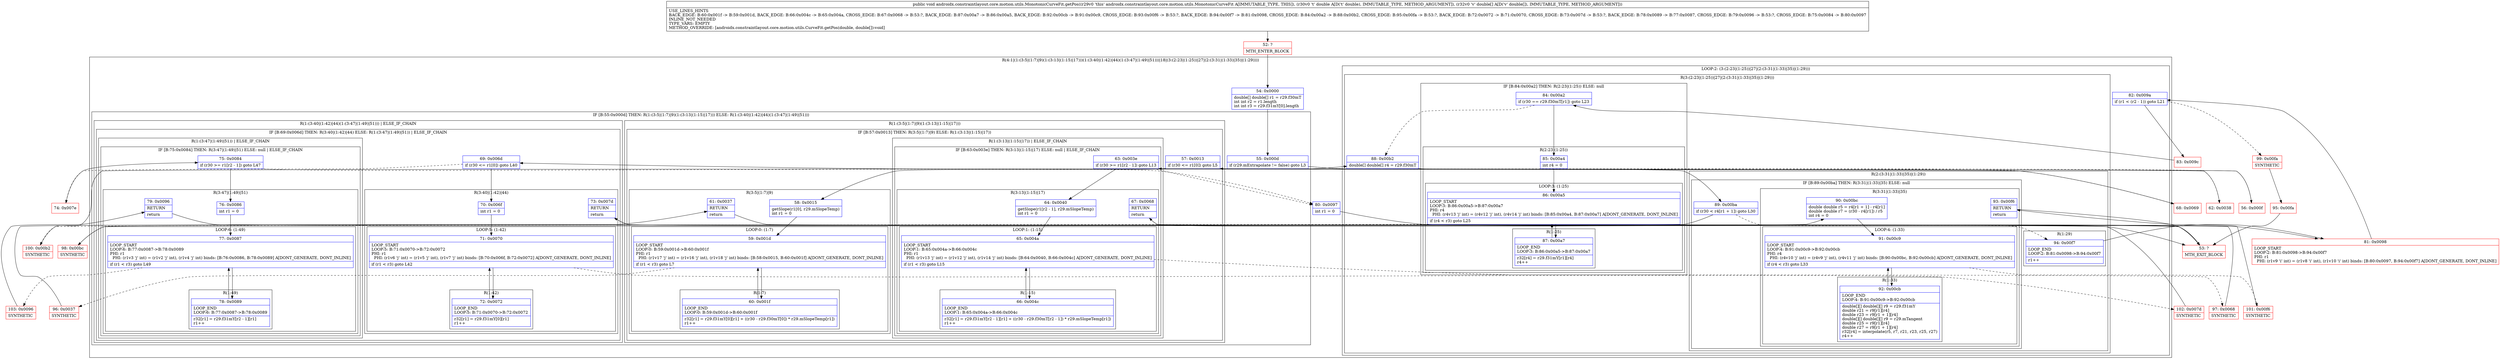 digraph "CFG forandroidx.constraintlayout.core.motion.utils.MonotonicCurveFit.getPos(D[D)V" {
subgraph cluster_Region_1852026728 {
label = "R(4:1|(1:(3:5|(1:7)|9)(1:(3:13|(1:15)|17)))(1:(3:40|(1:42)|44)(1:(3:47|(1:49)|51)))|18|(3:(2:23|(1:25))|27|(2:(3:31|(1:33)|35)|(1:29))))";
node [shape=record,color=blue];
Node_54 [shape=record,label="{54\:\ 0x0000|double[] double[] r1 = r29.f30mT\lint int r2 = r1.length\lint int r3 = r29.f31mY[0].length\l}"];
subgraph cluster_IfRegion_1273234902 {
label = "IF [B:55:0x000d] THEN: R(1:(3:5|(1:7)|9)(1:(3:13|(1:15)|17))) ELSE: R(1:(3:40|(1:42)|44)(1:(3:47|(1:49)|51)))";
node [shape=record,color=blue];
Node_55 [shape=record,label="{55\:\ 0x000d|if (r29.mExtrapolate != false) goto L3\l}"];
subgraph cluster_Region_227993067 {
label = "R(1:(3:5|(1:7)|9)(1:(3:13|(1:15)|17)))";
node [shape=record,color=blue];
subgraph cluster_IfRegion_986884862 {
label = "IF [B:57:0x0013] THEN: R(3:5|(1:7)|9) ELSE: R(1:(3:13|(1:15)|17))";
node [shape=record,color=blue];
Node_57 [shape=record,label="{57\:\ 0x0013|if (r30 \<= r1[0]) goto L5\l}"];
subgraph cluster_Region_1852067722 {
label = "R(3:5|(1:7)|9)";
node [shape=record,color=blue];
Node_58 [shape=record,label="{58\:\ 0x0015|getSlope(r1[0], r29.mSlopeTemp)\lint r1 = 0\l}"];
subgraph cluster_LoopRegion_452104925 {
label = "LOOP:0: (1:7)";
node [shape=record,color=blue];
Node_59 [shape=record,label="{59\:\ 0x001d|LOOP_START\lLOOP:0: B:59:0x001d\-\>B:60:0x001f\lPHI: r1 \l  PHI: (r1v17 'j' int) = (r1v16 'j' int), (r1v18 'j' int) binds: [B:58:0x0015, B:60:0x001f] A[DONT_GENERATE, DONT_INLINE]\l|if (r1 \< r3) goto L7\l}"];
subgraph cluster_Region_1581827946 {
label = "R(1:7)";
node [shape=record,color=blue];
Node_60 [shape=record,label="{60\:\ 0x001f|LOOP_END\lLOOP:0: B:59:0x001d\-\>B:60:0x001f\l|r32[r1] = r29.f31mY[0][r1] + ((r30 \- r29.f30mT[0]) * r29.mSlopeTemp[r1])\lr1++\l}"];
}
}
Node_61 [shape=record,label="{61\:\ 0x0037|RETURN\l|return\l}"];
}
subgraph cluster_Region_1972016689 {
label = "R(1:(3:13|(1:15)|17)) | ELSE_IF_CHAIN\l";
node [shape=record,color=blue];
subgraph cluster_IfRegion_1254384467 {
label = "IF [B:63:0x003e] THEN: R(3:13|(1:15)|17) ELSE: null | ELSE_IF_CHAIN\l";
node [shape=record,color=blue];
Node_63 [shape=record,label="{63\:\ 0x003e|if (r30 \>= r1[r2 \- 1]) goto L13\l}"];
subgraph cluster_Region_967806348 {
label = "R(3:13|(1:15)|17)";
node [shape=record,color=blue];
Node_64 [shape=record,label="{64\:\ 0x0040|getSlope(r1[r2 \- 1], r29.mSlopeTemp)\lint r1 = 0\l}"];
subgraph cluster_LoopRegion_442576023 {
label = "LOOP:1: (1:15)";
node [shape=record,color=blue];
Node_65 [shape=record,label="{65\:\ 0x004a|LOOP_START\lLOOP:1: B:65:0x004a\-\>B:66:0x004c\lPHI: r1 \l  PHI: (r1v13 'j' int) = (r1v12 'j' int), (r1v14 'j' int) binds: [B:64:0x0040, B:66:0x004c] A[DONT_GENERATE, DONT_INLINE]\l|if (r1 \< r3) goto L15\l}"];
subgraph cluster_Region_870743738 {
label = "R(1:15)";
node [shape=record,color=blue];
Node_66 [shape=record,label="{66\:\ 0x004c|LOOP_END\lLOOP:1: B:65:0x004a\-\>B:66:0x004c\l|r32[r1] = r29.f31mY[r2 \- 1][r1] + ((r30 \- r29.f30mT[r2 \- 1]) * r29.mSlopeTemp[r1])\lr1++\l}"];
}
}
Node_67 [shape=record,label="{67\:\ 0x0068|RETURN\l|return\l}"];
}
}
}
}
}
subgraph cluster_Region_803430473 {
label = "R(1:(3:40|(1:42)|44)(1:(3:47|(1:49)|51))) | ELSE_IF_CHAIN\l";
node [shape=record,color=blue];
subgraph cluster_IfRegion_369444125 {
label = "IF [B:69:0x006d] THEN: R(3:40|(1:42)|44) ELSE: R(1:(3:47|(1:49)|51)) | ELSE_IF_CHAIN\l";
node [shape=record,color=blue];
Node_69 [shape=record,label="{69\:\ 0x006d|if (r30 \<= r1[0]) goto L40\l}"];
subgraph cluster_Region_1857136776 {
label = "R(3:40|(1:42)|44)";
node [shape=record,color=blue];
Node_70 [shape=record,label="{70\:\ 0x006f|int r1 = 0\l}"];
subgraph cluster_LoopRegion_1858114562 {
label = "LOOP:5: (1:42)";
node [shape=record,color=blue];
Node_71 [shape=record,label="{71\:\ 0x0070|LOOP_START\lLOOP:5: B:71:0x0070\-\>B:72:0x0072\lPHI: r1 \l  PHI: (r1v6 'j' int) = (r1v5 'j' int), (r1v7 'j' int) binds: [B:70:0x006f, B:72:0x0072] A[DONT_GENERATE, DONT_INLINE]\l|if (r1 \< r3) goto L42\l}"];
subgraph cluster_Region_53375627 {
label = "R(1:42)";
node [shape=record,color=blue];
Node_72 [shape=record,label="{72\:\ 0x0072|LOOP_END\lLOOP:5: B:71:0x0070\-\>B:72:0x0072\l|r32[r1] = r29.f31mY[0][r1]\lr1++\l}"];
}
}
Node_73 [shape=record,label="{73\:\ 0x007d|RETURN\l|return\l}"];
}
subgraph cluster_Region_1153571542 {
label = "R(1:(3:47|(1:49)|51)) | ELSE_IF_CHAIN\l";
node [shape=record,color=blue];
subgraph cluster_IfRegion_1523667016 {
label = "IF [B:75:0x0084] THEN: R(3:47|(1:49)|51) ELSE: null | ELSE_IF_CHAIN\l";
node [shape=record,color=blue];
Node_75 [shape=record,label="{75\:\ 0x0084|if (r30 \>= r1[r2 \- 1]) goto L47\l}"];
subgraph cluster_Region_1564820103 {
label = "R(3:47|(1:49)|51)";
node [shape=record,color=blue];
Node_76 [shape=record,label="{76\:\ 0x0086|int r1 = 0\l}"];
subgraph cluster_LoopRegion_716385921 {
label = "LOOP:6: (1:49)";
node [shape=record,color=blue];
Node_77 [shape=record,label="{77\:\ 0x0087|LOOP_START\lLOOP:6: B:77:0x0087\-\>B:78:0x0089\lPHI: r1 \l  PHI: (r1v3 'j' int) = (r1v2 'j' int), (r1v4 'j' int) binds: [B:76:0x0086, B:78:0x0089] A[DONT_GENERATE, DONT_INLINE]\l|if (r1 \< r3) goto L49\l}"];
subgraph cluster_Region_1994409639 {
label = "R(1:49)";
node [shape=record,color=blue];
Node_78 [shape=record,label="{78\:\ 0x0089|LOOP_END\lLOOP:6: B:77:0x0087\-\>B:78:0x0089\l|r32[r1] = r29.f31mY[r2 \- 1][r1]\lr1++\l}"];
}
}
Node_79 [shape=record,label="{79\:\ 0x0096|RETURN\l|return\l}"];
}
}
}
}
}
}
Node_80 [shape=record,label="{80\:\ 0x0097|int r1 = 0\l}"];
subgraph cluster_LoopRegion_1248970955 {
label = "LOOP:2: (3:(2:23|(1:25))|27|(2:(3:31|(1:33)|35)|(1:29)))";
node [shape=record,color=blue];
Node_82 [shape=record,label="{82\:\ 0x009a|if (r1 \< (r2 \- 1)) goto L21\l}"];
subgraph cluster_Region_1427285308 {
label = "R(3:(2:23|(1:25))|27|(2:(3:31|(1:33)|35)|(1:29)))";
node [shape=record,color=blue];
subgraph cluster_IfRegion_1049262254 {
label = "IF [B:84:0x00a2] THEN: R(2:23|(1:25)) ELSE: null";
node [shape=record,color=blue];
Node_84 [shape=record,label="{84\:\ 0x00a2|if (r30 == r29.f30mT[r1]) goto L23\l}"];
subgraph cluster_Region_1326886930 {
label = "R(2:23|(1:25))";
node [shape=record,color=blue];
Node_85 [shape=record,label="{85\:\ 0x00a4|int r4 = 0\l}"];
subgraph cluster_LoopRegion_609822064 {
label = "LOOP:3: (1:25)";
node [shape=record,color=blue];
Node_86 [shape=record,label="{86\:\ 0x00a5|LOOP_START\lLOOP:3: B:86:0x00a5\-\>B:87:0x00a7\lPHI: r4 \l  PHI: (r4v13 'j' int) = (r4v12 'j' int), (r4v14 'j' int) binds: [B:85:0x00a4, B:87:0x00a7] A[DONT_GENERATE, DONT_INLINE]\l|if (r4 \< r3) goto L25\l}"];
subgraph cluster_Region_1570529823 {
label = "R(1:25)";
node [shape=record,color=blue];
Node_87 [shape=record,label="{87\:\ 0x00a7|LOOP_END\lLOOP:3: B:86:0x00a5\-\>B:87:0x00a7\l|r32[r4] = r29.f31mY[r1][r4]\lr4++\l}"];
}
}
}
}
Node_88 [shape=record,label="{88\:\ 0x00b2|double[] double[] r4 = r29.f30mT\l}"];
subgraph cluster_Region_2126579224 {
label = "R(2:(3:31|(1:33)|35)|(1:29))";
node [shape=record,color=blue];
subgraph cluster_IfRegion_769059085 {
label = "IF [B:89:0x00ba] THEN: R(3:31|(1:33)|35) ELSE: null";
node [shape=record,color=blue];
Node_89 [shape=record,label="{89\:\ 0x00ba|if (r30 \< r4[r1 + 1]) goto L30\l}"];
subgraph cluster_Region_109246907 {
label = "R(3:31|(1:33)|35)";
node [shape=record,color=blue];
Node_90 [shape=record,label="{90\:\ 0x00bc|double double r5 = r4[r1 + 1] \- r4[r1]\ldouble double r7 = (r30 \- r4[r1]) \/ r5\lint r4 = 0\l}"];
subgraph cluster_LoopRegion_936358136 {
label = "LOOP:4: (1:33)";
node [shape=record,color=blue];
Node_91 [shape=record,label="{91\:\ 0x00c9|LOOP_START\lLOOP:4: B:91:0x00c9\-\>B:92:0x00cb\lPHI: r4 \l  PHI: (r4v10 'j' int) = (r4v9 'j' int), (r4v11 'j' int) binds: [B:90:0x00bc, B:92:0x00cb] A[DONT_GENERATE, DONT_INLINE]\l|if (r4 \< r3) goto L33\l}"];
subgraph cluster_Region_1805696717 {
label = "R(1:33)";
node [shape=record,color=blue];
Node_92 [shape=record,label="{92\:\ 0x00cb|LOOP_END\lLOOP:4: B:91:0x00c9\-\>B:92:0x00cb\l|double[][] double[][] r9 = r29.f31mY\ldouble r21 = r9[r1][r4]\ldouble r23 = r9[r1 + 1][r4]\ldouble[][] double[][] r9 = r29.mTangent\ldouble r25 = r9[r1][r4]\ldouble r27 = r9[r1 + 1][r4]\lr32[r4] = interpolate(r5, r7, r21, r23, r25, r27)\lr4++\l}"];
}
}
Node_93 [shape=record,label="{93\:\ 0x00f6|RETURN\l|return\l}"];
}
}
subgraph cluster_Region_1236032102 {
label = "R(1:29)";
node [shape=record,color=blue];
Node_94 [shape=record,label="{94\:\ 0x00f7|LOOP_END\lLOOP:2: B:81:0x0098\-\>B:94:0x00f7\l|r1++\l}"];
}
}
}
}
}
Node_52 [shape=record,color=red,label="{52\:\ ?|MTH_ENTER_BLOCK\l}"];
Node_56 [shape=record,color=red,label="{56\:\ 0x000f}"];
Node_96 [shape=record,color=red,label="{96\:\ 0x0037|SYNTHETIC\l}"];
Node_53 [shape=record,color=red,label="{53\:\ ?|MTH_EXIT_BLOCK\l}"];
Node_62 [shape=record,color=red,label="{62\:\ 0x0038}"];
Node_97 [shape=record,color=red,label="{97\:\ 0x0068|SYNTHETIC\l}"];
Node_81 [shape=record,color=red,label="{81\:\ 0x0098|LOOP_START\lLOOP:2: B:81:0x0098\-\>B:94:0x00f7\lPHI: r1 \l  PHI: (r1v9 'i' int) = (r1v8 'i' int), (r1v10 'i' int) binds: [B:80:0x0097, B:94:0x00f7] A[DONT_GENERATE, DONT_INLINE]\l}"];
Node_83 [shape=record,color=red,label="{83\:\ 0x009c}"];
Node_100 [shape=record,color=red,label="{100\:\ 0x00b2|SYNTHETIC\l}"];
Node_98 [shape=record,color=red,label="{98\:\ 0x00bc|SYNTHETIC\l}"];
Node_101 [shape=record,color=red,label="{101\:\ 0x00f6|SYNTHETIC\l}"];
Node_99 [shape=record,color=red,label="{99\:\ 0x00fa|SYNTHETIC\l}"];
Node_95 [shape=record,color=red,label="{95\:\ 0x00fa}"];
Node_68 [shape=record,color=red,label="{68\:\ 0x0069}"];
Node_102 [shape=record,color=red,label="{102\:\ 0x007d|SYNTHETIC\l}"];
Node_74 [shape=record,color=red,label="{74\:\ 0x007e}"];
Node_103 [shape=record,color=red,label="{103\:\ 0x0096|SYNTHETIC\l}"];
MethodNode[shape=record,label="{public void androidx.constraintlayout.core.motion.utils.MonotonicCurveFit.getPos((r29v0 'this' androidx.constraintlayout.core.motion.utils.MonotonicCurveFit A[IMMUTABLE_TYPE, THIS]), (r30v0 't' double A[D('t' double), IMMUTABLE_TYPE, METHOD_ARGUMENT]), (r32v0 'v' double[] A[D('v' double[]), IMMUTABLE_TYPE, METHOD_ARGUMENT]))  | USE_LINES_HINTS\lBACK_EDGE: B:60:0x001f \-\> B:59:0x001d, BACK_EDGE: B:66:0x004c \-\> B:65:0x004a, CROSS_EDGE: B:67:0x0068 \-\> B:53:?, BACK_EDGE: B:87:0x00a7 \-\> B:86:0x00a5, BACK_EDGE: B:92:0x00cb \-\> B:91:0x00c9, CROSS_EDGE: B:93:0x00f6 \-\> B:53:?, BACK_EDGE: B:94:0x00f7 \-\> B:81:0x0098, CROSS_EDGE: B:84:0x00a2 \-\> B:88:0x00b2, CROSS_EDGE: B:95:0x00fa \-\> B:53:?, BACK_EDGE: B:72:0x0072 \-\> B:71:0x0070, CROSS_EDGE: B:73:0x007d \-\> B:53:?, BACK_EDGE: B:78:0x0089 \-\> B:77:0x0087, CROSS_EDGE: B:79:0x0096 \-\> B:53:?, CROSS_EDGE: B:75:0x0084 \-\> B:80:0x0097\lINLINE_NOT_NEEDED\lTYPE_VARS: EMPTY\lMETHOD_OVERRIDE: [androidx.constraintlayout.core.motion.utils.CurveFit.getPos(double, double[]):void]\l}"];
MethodNode -> Node_52;Node_54 -> Node_55;
Node_55 -> Node_56;
Node_55 -> Node_68[style=dashed];
Node_57 -> Node_58;
Node_57 -> Node_62[style=dashed];
Node_58 -> Node_59;
Node_59 -> Node_60;
Node_59 -> Node_96[style=dashed];
Node_60 -> Node_59;
Node_61 -> Node_53;
Node_63 -> Node_64;
Node_63 -> Node_80[style=dashed];
Node_64 -> Node_65;
Node_65 -> Node_66;
Node_65 -> Node_97[style=dashed];
Node_66 -> Node_65;
Node_67 -> Node_53;
Node_69 -> Node_70;
Node_69 -> Node_74[style=dashed];
Node_70 -> Node_71;
Node_71 -> Node_72;
Node_71 -> Node_102[style=dashed];
Node_72 -> Node_71;
Node_73 -> Node_53;
Node_75 -> Node_76;
Node_75 -> Node_80[style=dashed];
Node_76 -> Node_77;
Node_77 -> Node_78;
Node_77 -> Node_103[style=dashed];
Node_78 -> Node_77;
Node_79 -> Node_53;
Node_80 -> Node_81;
Node_82 -> Node_83;
Node_82 -> Node_99[style=dashed];
Node_84 -> Node_85;
Node_84 -> Node_88[style=dashed];
Node_85 -> Node_86;
Node_86 -> Node_87;
Node_86 -> Node_100[style=dashed];
Node_87 -> Node_86;
Node_88 -> Node_89;
Node_89 -> Node_94[style=dashed];
Node_89 -> Node_98;
Node_90 -> Node_91;
Node_91 -> Node_92;
Node_91 -> Node_101[style=dashed];
Node_92 -> Node_91;
Node_93 -> Node_53;
Node_94 -> Node_81;
Node_52 -> Node_54;
Node_56 -> Node_57;
Node_96 -> Node_61;
Node_62 -> Node_63;
Node_97 -> Node_67;
Node_81 -> Node_82;
Node_83 -> Node_84;
Node_100 -> Node_88;
Node_98 -> Node_90;
Node_101 -> Node_93;
Node_99 -> Node_95;
Node_95 -> Node_53;
Node_68 -> Node_69;
Node_102 -> Node_73;
Node_74 -> Node_75;
Node_103 -> Node_79;
}


